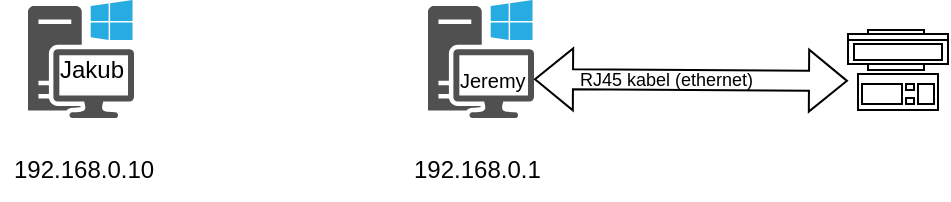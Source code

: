 <mxfile version="24.7.12">
  <diagram name="Page-1" id="xDNV45XVfMUflSrLcWAg">
    <mxGraphModel dx="467" dy="242" grid="1" gridSize="10" guides="1" tooltips="1" connect="1" arrows="1" fold="1" page="1" pageScale="1" pageWidth="827" pageHeight="1169" math="0" shadow="0">
      <root>
        <mxCell id="0" />
        <mxCell id="1" parent="0" />
        <mxCell id="H_ls1AtWDEoM1CzG7WVd-2" value="" style="sketch=0;pointerEvents=1;shadow=0;dashed=0;html=1;strokeColor=none;fillColor=#505050;labelPosition=center;verticalLabelPosition=bottom;verticalAlign=top;outlineConnect=0;align=center;shape=mxgraph.office.devices.workstation_pc;" vertex="1" parent="1">
          <mxGeometry x="530" y="140" width="53" height="59" as="geometry" />
        </mxCell>
        <mxCell id="H_ls1AtWDEoM1CzG7WVd-4" value="" style="sketch=0;pointerEvents=1;shadow=0;dashed=0;html=1;strokeColor=none;fillColor=#505050;labelPosition=center;verticalLabelPosition=bottom;verticalAlign=top;outlineConnect=0;align=center;shape=mxgraph.office.devices.workstation_pc;" vertex="1" parent="1">
          <mxGeometry x="330" y="140" width="53" height="59" as="geometry" />
        </mxCell>
        <mxCell id="H_ls1AtWDEoM1CzG7WVd-5" value="192.168.0.101" style="text;strokeColor=none;fillColor=none;align=left;verticalAlign=middle;spacingLeft=4;spacingRight=4;overflow=hidden;points=[[0,0.5],[1,0.5]];portConstraint=eastwest;rotatable=0;whiteSpace=wrap;html=1;" vertex="1" parent="1">
          <mxGeometry x="316.5" y="210" width="80" height="30" as="geometry" />
        </mxCell>
        <mxCell id="H_ls1AtWDEoM1CzG7WVd-6" value="192.168.0.1" style="text;strokeColor=none;fillColor=none;align=left;verticalAlign=middle;spacingLeft=4;spacingRight=4;overflow=hidden;points=[[0,0.5],[1,0.5]];portConstraint=eastwest;rotatable=0;whiteSpace=wrap;html=1;" vertex="1" parent="1">
          <mxGeometry x="516.5" y="210" width="80" height="30" as="geometry" />
        </mxCell>
        <mxCell id="H_ls1AtWDEoM1CzG7WVd-9" value="Jakub" style="text;strokeColor=none;fillColor=none;align=left;verticalAlign=middle;spacingLeft=4;spacingRight=4;overflow=hidden;points=[[0,0.5],[1,0.5]];portConstraint=eastwest;rotatable=0;whiteSpace=wrap;html=1;" vertex="1" parent="1">
          <mxGeometry x="340" y="160" width="80" height="30" as="geometry" />
        </mxCell>
        <mxCell id="H_ls1AtWDEoM1CzG7WVd-11" value="" style="shape=flexArrow;endArrow=classic;startArrow=classic;html=1;rounded=0;" edge="1" parent="1">
          <mxGeometry width="100" height="100" relative="1" as="geometry">
            <mxPoint x="583" y="179.57" as="sourcePoint" />
            <mxPoint x="740" y="180.433" as="targetPoint" />
          </mxGeometry>
        </mxCell>
        <mxCell id="H_ls1AtWDEoM1CzG7WVd-10" value="Jeremy" style="text;strokeColor=none;fillColor=none;align=left;verticalAlign=middle;spacingLeft=4;spacingRight=4;overflow=hidden;points=[[0,0.5],[1,0.5]];portConstraint=eastwest;rotatable=0;whiteSpace=wrap;html=1;fontSize=10;" vertex="1" parent="1">
          <mxGeometry x="540" y="170" width="50" height="20" as="geometry" />
        </mxCell>
        <mxCell id="H_ls1AtWDEoM1CzG7WVd-12" value="RJ45 kabel (ethernet)" style="text;strokeColor=none;fillColor=none;align=left;verticalAlign=middle;spacingLeft=4;spacingRight=4;overflow=hidden;points=[[0,0.5],[1,0.5]];portConstraint=eastwest;rotatable=0;whiteSpace=wrap;html=1;fontSize=9;direction=west;" vertex="1" parent="1">
          <mxGeometry x="600" y="165" width="100" height="30" as="geometry" />
        </mxCell>
        <mxCell id="H_ls1AtWDEoM1CzG7WVd-14" value="" style="verticalLabelPosition=bottom;html=1;verticalAlign=top;align=center;shape=mxgraph.floorplan.workstation;" vertex="1" parent="1">
          <mxGeometry x="740" y="155" width="50" height="40" as="geometry" />
        </mxCell>
      </root>
    </mxGraphModel>
  </diagram>
</mxfile>
